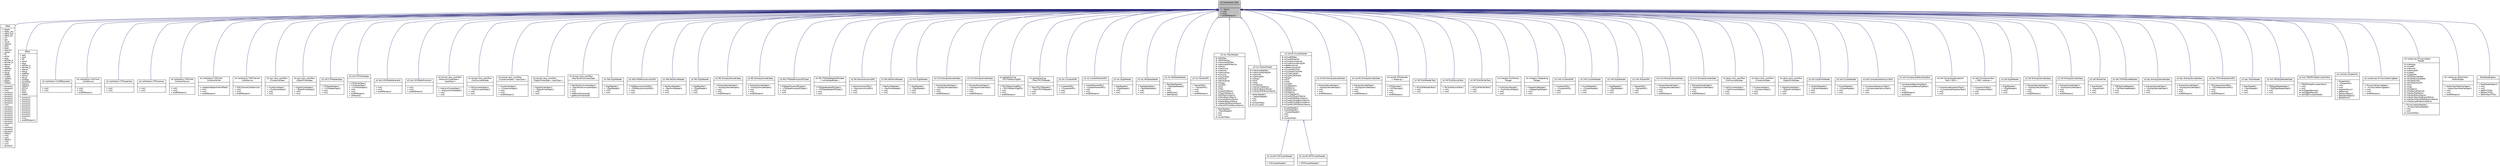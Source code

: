 digraph "o2::framework::Task"
{
 // INTERACTIVE_SVG=YES
  bgcolor="transparent";
  edge [fontname="Helvetica",fontsize="10",labelfontname="Helvetica",labelfontsize="10"];
  node [fontname="Helvetica",fontsize="10",shape=record];
  Node0 [label="{o2::framework::Task\n||+ ~Task()\l+ init()\l+ run()\l+ endOfStream()\l}",height=0.2,width=0.4,color="black", fillcolor="grey75", style="filled", fontcolor="black"];
  Node0 -> Node1 [dir="back",color="midnightblue",fontsize="10",style="solid",arrowtail="onormal",fontname="Helvetica"];
  Node1 [label="{ATask\n|+ etaphi\l+ table_uno\l+ table_due\l+ table_tre\l+ cnt\l+ tphi\l+ count\l+ registry\l+ phiH\l+ etaH\l+ etaClsH\l+ vertex\l+ fPI\l+ ptlow\l+ ptup\l+ ptFilter_a\l+ ptFilter_b\l+ etalow\l+ etaup\l+ etafilter\l+ philow\l+ phiup\l+ leftPhi\l+ midPhi\l+ rightPhi\l+ etaphi\l+ foobars\l|+ process()\l+ process()\l+ init()\l+ process()\l+ process()\l+ process()\l+ process()\l+ process()\l+ process()\l+ init()\l+ process()\l+ process()\l+ process()\l+ process()\l+ process()\l+ process()\l+ process()\l+ process()\l+ process()\l+ init()\l+ process()\l+ process()\l+ process()\l+ ATask()\l+ init()\l+ run()\l+ ATask()\l+ init()\l+ run()\l+ process()\l}",height=0.2,width=0.4,color="black",URL="$d8/d0d/structATask.html"];
  Node0 -> Node2 [dir="back",color="midnightblue",fontsize="10",style="solid",arrowtail="onormal",fontname="Helvetica"];
  Node2 [label="{BTask\n|+ ephi\l+ mtrk\l+ fPI\l+ ptlow\l+ ptup\l+ ptFilter_a\l+ ptFilter_b\l+ etalow\l+ etaup\l+ etafilter\l+ philow\l+ phiup\l+ phifilter\l+ posZfilter\l+ registry\l+ etaphiH\l+ phiCut\l+ phiH\l+ etaH\l+ etaphi\l|+ process()\l+ process()\l+ process()\l+ process()\l+ process()\l+ process()\l+ process()\l+ process()\l+ process()\l+ process()\l+ run()\l+ endOfStream()\l}",height=0.2,width=0.4,color="black",URL="$d2/d10/structBTask.html"];
  Node0 -> Node3 [dir="back",color="midnightblue",fontsize="10",style="solid",arrowtail="onormal",fontname="Helvetica"];
  Node3 [label="{o2::calibration::CCDBPopulator\n||+ init()\l+ run()\l}",height=0.2,width=0.4,color="black",URL="$df/dae/classo2_1_1calibration_1_1CCDBPopulator.html"];
  Node0 -> Node4 [dir="back",color="midnightblue",fontsize="10",style="solid",arrowtail="onormal",fontname="Helvetica"];
  Node4 [label="{o2::calibration::LHCClock\lCalibDevice\n||+ init()\l+ run()\l+ endOfStream()\l}",height=0.2,width=0.4,color="black",URL="$da/d5e/classo2_1_1calibration_1_1LHCClockCalibDevice.html"];
  Node0 -> Node5 [dir="back",color="midnightblue",fontsize="10",style="solid",arrowtail="onormal",fontname="Helvetica"];
  Node5 [label="{o2::calibration::TFDispatcher\n||+ init()\l+ run()\l}",height=0.2,width=0.4,color="black",URL="$de/d19/classo2_1_1calibration_1_1TFDispatcher.html"];
  Node0 -> Node6 [dir="back",color="midnightblue",fontsize="10",style="solid",arrowtail="onormal",fontname="Helvetica"];
  Node6 [label="{o2::calibration::TFProcessor\n||+ init()\l+ run()\l}",height=0.2,width=0.4,color="black",URL="$df/d3c/classo2_1_1calibration_1_1TFProcessor.html"];
  Node0 -> Node7 [dir="back",color="midnightblue",fontsize="10",style="solid",arrowtail="onormal",fontname="Helvetica"];
  Node7 [label="{o2::calibration::TOFCalib\lCollectorDevice\n||+ init()\l+ run()\l+ endOfStream()\l}",height=0.2,width=0.4,color="black",URL="$d5/de1/classo2_1_1calibration_1_1TOFCalibCollectorDevice.html"];
  Node0 -> Node8 [dir="back",color="midnightblue",fontsize="10",style="solid",arrowtail="onormal",fontname="Helvetica"];
  Node8 [label="{o2::calibration::TOFCalib\lCollectorWriter\n||+ createAndOpenFileAndTree()\l+ init()\l+ run()\l+ endOfStream()\l}",height=0.2,width=0.4,color="black",URL="$dc/dd5/classo2_1_1calibration_1_1TOFCalibCollectorWriter.html"];
  Node0 -> Node9 [dir="back",color="midnightblue",fontsize="10",style="solid",arrowtail="onormal",fontname="Helvetica"];
  Node9 [label="{o2::calibration::TOFChannel\lCalibDevice\n||+ TOFChannelCalibDevice()\l+ init()\l+ run()\l+ endOfStream()\l}",height=0.2,width=0.4,color="black",URL="$dd/dfe/classo2_1_1calibration_1_1TOFChannelCalibDevice.html"];
  Node0 -> Node10 [dir="back",color="midnightblue",fontsize="10",style="solid",arrowtail="onormal",fontname="Helvetica"];
  Node10 [label="{o2::cpv::reco_workflow\l::ClusterizerSpec\n||+ ClusterizerSpec()\l+ ~ClusterizerSpec()\l+ init()\l+ run()\l}",height=0.2,width=0.4,color="black",URL="$d9/dea/classo2_1_1cpv_1_1reco__workflow_1_1ClusterizerSpec.html",tooltip="Clusterizer task for CPV digits. "];
  Node0 -> Node11 [dir="back",color="midnightblue",fontsize="10",style="solid",arrowtail="onormal",fontname="Helvetica"];
  Node11 [label="{o2::cpv::reco_workflow\l::DigitsPrinterSpec\n||+ DigitsPrinterSpec()\l+ ~DigitsPrinterSpec()\l+ init()\l+ run()\l}",height=0.2,width=0.4,color="black",URL="$d8/d5f/classo2_1_1cpv_1_1reco__workflow_1_1DigitsPrinterSpec.html",tooltip="Example task for CPV digits monitoring. "];
  Node0 -> Node12 [dir="back",color="midnightblue",fontsize="10",style="solid",arrowtail="onormal",fontname="Helvetica"];
  Node12 [label="{o2::ctf::CTFReaderSpec\n||+ CTFReaderSpec()\l+ ~CTFReaderSpec()\l+ init()\l+ run()\l}",height=0.2,width=0.4,color="black",URL="$d5/d75/classo2_1_1ctf_1_1CTFReaderSpec.html"];
  Node0 -> Node13 [dir="back",color="midnightblue",fontsize="10",style="solid",arrowtail="onormal",fontname="Helvetica"];
  Node13 [label="{o2::ctf::CTFWriterSpec\n||+ CTFWriterSpec()\l+ CTFWriterSpec()\l+ ~CTFWriterSpec()\l+ init()\l+ run()\l+ endOfStream()\l+ isPresent()\l}",height=0.2,width=0.4,color="black",URL="$d5/dd3/classo2_1_1ctf_1_1CTFWriterSpec.html"];
  Node0 -> Node14 [dir="back",color="midnightblue",fontsize="10",style="solid",arrowtail="onormal",fontname="Helvetica"];
  Node14 [label="{o2::dcs::DCSDataGenerator\n||+ init()\l+ run()\l+ endOfStream()\l}",height=0.2,width=0.4,color="black",URL="$d1/df6/classo2_1_1dcs_1_1DCSDataGenerator.html"];
  Node0 -> Node15 [dir="back",color="midnightblue",fontsize="10",style="solid",arrowtail="onormal",fontname="Helvetica"];
  Node15 [label="{o2::dcs::DCSDataProcessor\n||+ init()\l+ run()\l+ endOfStream()\l}",height=0.2,width=0.4,color="black",URL="$d8/d38/classo2_1_1dcs_1_1DCSDataProcessor.html"];
  Node0 -> Node16 [dir="back",color="midnightblue",fontsize="10",style="solid",arrowtail="onormal",fontname="Helvetica"];
  Node16 [label="{o2::emcal::reco_workflow\l::AnalysisClusterSpec\<\l InputType \>\n||+ AnalysisClusterSpec()\l+ ~AnalysisClusterSpec()\l+ init()\l+ run()\l}",height=0.2,width=0.4,color="black",URL="$d1/dac/classo2_1_1emcal_1_1reco__workflow_1_1AnalysisClusterSpec.html",tooltip="Analysis Cluster task for EMCAL anlaysis clusters. "];
  Node0 -> Node17 [dir="back",color="midnightblue",fontsize="10",style="solid",arrowtail="onormal",fontname="Helvetica"];
  Node17 [label="{o2::emcal::reco_workflow\l::CellConverterSpec\n||+ CellConverterSpec()\l+ ~CellConverterSpec()\l+ init()\l+ run()\l}",height=0.2,width=0.4,color="black",URL="$d1/d1b/classo2_1_1emcal_1_1reco__workflow_1_1CellConverterSpec.html",tooltip="Coverter task for EMCAL digits to EMCAL cells. "];
  Node0 -> Node18 [dir="back",color="midnightblue",fontsize="10",style="solid",arrowtail="onormal",fontname="Helvetica"];
  Node18 [label="{o2::emcal::reco_workflow\l::ClusterizerSpec\< InputType \>\n||+ ClusterizerSpec()\l+ ~ClusterizerSpec()\l+ init()\l+ run()\l+ endOfStream()\l}",height=0.2,width=0.4,color="black",URL="$d2/d53/classo2_1_1emcal_1_1reco__workflow_1_1ClusterizerSpec.html",tooltip="Clusterizer task for EMCAL digits. "];
  Node0 -> Node19 [dir="back",color="midnightblue",fontsize="10",style="solid",arrowtail="onormal",fontname="Helvetica"];
  Node19 [label="{o2::emcal::reco_workflow\l::DigitsPrinterSpec\< InputType \>\n||+ DigitsPrinterSpec()\l+ ~DigitsPrinterSpec()\l+ init()\l+ run()\l}",height=0.2,width=0.4,color="black",URL="$d0/d1c/classo2_1_1emcal_1_1reco__workflow_1_1DigitsPrinterSpec.html",tooltip="Example task for EMCAL digits monitoring. "];
  Node0 -> Node20 [dir="back",color="midnightblue",fontsize="10",style="solid",arrowtail="onormal",fontname="Helvetica"];
  Node20 [label="{o2::emcal::reco_workflow\l::RawToCellConverterSpec\n||+ RawToCellConverterSpec()\l+ ~RawToCellConverterSpec()\l+ init()\l+ run()\l+ setNoiseThreshold()\l+ getNoiseThreshold()\l}",height=0.2,width=0.4,color="black",URL="$d8/d69/classo2_1_1emcal_1_1reco__workflow_1_1RawToCellConverterSpec.html",tooltip="Coverter task for Raw data to EMCAL cells. "];
  Node0 -> Node21 [dir="back",color="midnightblue",fontsize="10",style="solid",arrowtail="onormal",fontname="Helvetica"];
  Node21 [label="{o2::fdd::DigitReader\n||+ DigitReader()\l+ ~DigitReader()\l+ init()\l+ run()\l}",height=0.2,width=0.4,color="black",URL="$df/d93/classo2_1_1fdd_1_1DigitReader.html"];
  Node0 -> Node22 [dir="back",color="midnightblue",fontsize="10",style="solid",arrowtail="onormal",fontname="Helvetica"];
  Node22 [label="{o2::fdd::FDDReconstructorDPL\n||+ FDDReconstructorDPL()\l+ ~FDDReconstructorDPL()\l+ init()\l+ run()\l}",height=0.2,width=0.4,color="black",URL="$d5/d80/classo2_1_1fdd_1_1FDDReconstructorDPL.html"];
  Node0 -> Node23 [dir="back",color="midnightblue",fontsize="10",style="solid",arrowtail="onormal",fontname="Helvetica"];
  Node23 [label="{o2::fdd::RecPointReader\n||+ RecPointReader()\l+ ~RecPointReader()\l+ init()\l+ run()\l}",height=0.2,width=0.4,color="black",URL="$d8/dc0/classo2_1_1fdd_1_1RecPointReader.html"];
  Node0 -> Node24 [dir="back",color="midnightblue",fontsize="10",style="solid",arrowtail="onormal",fontname="Helvetica"];
  Node24 [label="{o2::ft0::DigitReader\n||+ DigitReader()\l+ ~DigitReader()\l+ init()\l+ run()\l}",height=0.2,width=0.4,color="black",URL="$d0/dc7/classo2_1_1ft0_1_1DigitReader.html"];
  Node0 -> Node25 [dir="back",color="midnightblue",fontsize="10",style="solid",arrowtail="onormal",fontname="Helvetica"];
  Node25 [label="{o2::ft0::EntropyDecoderSpec\n||+ EntropyDecoderSpec()\l+ ~EntropyDecoderSpec()\l+ run()\l+ init()\l+ endOfStream()\l}",height=0.2,width=0.4,color="black",URL="$da/d21/classo2_1_1ft0_1_1EntropyDecoderSpec.html"];
  Node0 -> Node26 [dir="back",color="midnightblue",fontsize="10",style="solid",arrowtail="onormal",fontname="Helvetica"];
  Node26 [label="{o2::ft0::EntropyEncoderSpec\n||+ EntropyEncoderSpec()\l+ ~EntropyEncoderSpec()\l+ run()\l+ init()\l+ endOfStream()\l}",height=0.2,width=0.4,color="black",URL="$d3/dff/classo2_1_1ft0_1_1EntropyEncoderSpec.html"];
  Node0 -> Node27 [dir="back",color="midnightblue",fontsize="10",style="solid",arrowtail="onormal",fontname="Helvetica"];
  Node27 [label="{o2::ft0::FT0DataProcessDPLSpec\n||+ FT0DataProcessDPLSpec()\l+ ~FT0DataProcessDPLSpec()\l+ init()\l+ run()\l}",height=0.2,width=0.4,color="black",URL="$d0/d4d/classo2_1_1ft0_1_1FT0DataProcessDPLSpec.html"];
  Node0 -> Node28 [dir="back",color="midnightblue",fontsize="10",style="solid",arrowtail="onormal",fontname="Helvetica"];
  Node28 [label="{o2::ft0::FT0DataReaderDPLSpec\l\< IsExtendedMode \>\n||+ FT0DataReaderDPLSpec()\l+ ~FT0DataReaderDPLSpec()\l+ init()\l+ run()\l}",height=0.2,width=0.4,color="black",URL="$d5/d0f/classo2_1_1ft0_1_1FT0DataReaderDPLSpec.html"];
  Node0 -> Node29 [dir="back",color="midnightblue",fontsize="10",style="solid",arrowtail="onormal",fontname="Helvetica"];
  Node29 [label="{o2::ft0::ReconstructionDPL\n||+ ReconstructionDPL()\l+ ~ReconstructionDPL()\l+ init()\l+ run()\l}",height=0.2,width=0.4,color="black",URL="$d1/dd8/classo2_1_1ft0_1_1ReconstructionDPL.html"];
  Node0 -> Node30 [dir="back",color="midnightblue",fontsize="10",style="solid",arrowtail="onormal",fontname="Helvetica"];
  Node30 [label="{o2::ft0::RecPointReader\n||+ RecPointReader()\l+ ~RecPointReader()\l+ init()\l+ run()\l}",height=0.2,width=0.4,color="black",URL="$dd/dea/classo2_1_1ft0_1_1RecPointReader.html"];
  Node0 -> Node31 [dir="back",color="midnightblue",fontsize="10",style="solid",arrowtail="onormal",fontname="Helvetica"];
  Node31 [label="{o2::fv0::DigitReader\n||+ DigitReader()\l+ ~DigitReader()\l+ init()\l+ run()\l}",height=0.2,width=0.4,color="black",URL="$d9/d97/classo2_1_1fv0_1_1DigitReader.html"];
  Node0 -> Node32 [dir="back",color="midnightblue",fontsize="10",style="solid",arrowtail="onormal",fontname="Helvetica"];
  Node32 [label="{o2::fv0::EntropyDecoderSpec\n||+ EntropyDecoderSpec()\l+ ~EntropyDecoderSpec()\l+ run()\l+ init()\l+ endOfStream()\l}",height=0.2,width=0.4,color="black",URL="$d8/d9d/classo2_1_1fv0_1_1EntropyDecoderSpec.html"];
  Node0 -> Node33 [dir="back",color="midnightblue",fontsize="10",style="solid",arrowtail="onormal",fontname="Helvetica"];
  Node33 [label="{o2::fv0::EntropyEncoderSpec\n||+ EntropyEncoderSpec()\l+ ~EntropyEncoderSpec()\l+ run()\l+ init()\l+ endOfStream()\l}",height=0.2,width=0.4,color="black",URL="$d2/df3/classo2_1_1fv0_1_1EntropyEncoderSpec.html"];
  Node0 -> Node34 [dir="back",color="midnightblue",fontsize="10",style="solid",arrowtail="onormal",fontname="Helvetica"];
  Node34 [label="{o2::globaltracking\l::TPCITSMatchingDPL\n||+ TPCITSMatchingDPL()\l+ ~TPCITSMatchingDPL()\l+ init()\l+ run()\l+ endOfStream()\l}",height=0.2,width=0.4,color="black",URL="$da/d84/classo2_1_1globaltracking_1_1TPCITSMatchingDPL.html"];
  Node0 -> Node35 [dir="back",color="midnightblue",fontsize="10",style="solid",arrowtail="onormal",fontname="Helvetica"];
  Node35 [label="{o2::globaltracking\l::TrackTPCITSReader\n||+ TrackTPCITSReader()\l+ ~TrackTPCITSReader()\l+ init()\l+ run()\l}",height=0.2,width=0.4,color="black",URL="$d1/dd4/classo2_1_1globaltracking_1_1TrackTPCITSReader.html"];
  Node0 -> Node36 [dir="back",color="midnightblue",fontsize="10",style="solid",arrowtail="onormal",fontname="Helvetica"];
  Node36 [label="{o2::its::ClustererDPL\n||+ ClustererDPL()\l+ ~ClustererDPL()\l+ init()\l+ run()\l}",height=0.2,width=0.4,color="black",URL="$d7/dd0/classo2_1_1its_1_1ClustererDPL.html"];
  Node0 -> Node37 [dir="back",color="midnightblue",fontsize="10",style="solid",arrowtail="onormal",fontname="Helvetica"];
  Node37 [label="{o2::its::CookedTrackerDPL\n||+ CookedTrackerDPL()\l+ ~CookedTrackerDPL()\l+ init()\l+ run()\l+ endOfStream()\l}",height=0.2,width=0.4,color="black",URL="$d2/d11/classo2_1_1its_1_1CookedTrackerDPL.html"];
  Node0 -> Node38 [dir="back",color="midnightblue",fontsize="10",style="solid",arrowtail="onormal",fontname="Helvetica"];
  Node38 [label="{o2::its::DigitReader\n||+ DigitReader()\l+ ~DigitReader()\l+ init()\l+ run()\l}",height=0.2,width=0.4,color="black",URL="$d1/d0b/classo2_1_1its_1_1DigitReader.html"];
  Node0 -> Node39 [dir="back",color="midnightblue",fontsize="10",style="solid",arrowtail="onormal",fontname="Helvetica"];
  Node39 [label="{o2::its::TestDataGetter\n||+ TestDataGetter()\l+ ~TestDataGetter()\l+ init()\l+ run()\l}",height=0.2,width=0.4,color="black",URL="$d0/d46/classo2_1_1its_1_1TestDataGetter.html"];
  Node0 -> Node40 [dir="back",color="midnightblue",fontsize="10",style="solid",arrowtail="onormal",fontname="Helvetica"];
  Node40 [label="{o2::its::TestDataReader\n||+ TestDataReader()\l+ ~TestDataReader()\l+ init()\l+ run()\l+ setNChips()\l+ GetFName()\l}",height=0.2,width=0.4,color="black",URL="$db/d7e/classo2_1_1its_1_1TestDataReader.html"];
  Node0 -> Node41 [dir="back",color="midnightblue",fontsize="10",style="solid",arrowtail="onormal",fontname="Helvetica"];
  Node41 [label="{o2::its::TrackerDPL\n||+ TrackerDPL()\l+ ~TrackerDPL()\l+ init()\l+ run()\l+ endOfStream()\l}",height=0.2,width=0.4,color="black",URL="$d6/d54/classo2_1_1its_1_1TrackerDPL.html"];
  Node0 -> Node42 [dir="back",color="midnightblue",fontsize="10",style="solid",arrowtail="onormal",fontname="Helvetica"];
  Node42 [label="{o2::its::TrackReader\n|# mROFRec\l# mROFRecInp\l# mVerticesROFRec\l# mVerticesROFRecInp\l# mTracks\l# mTracksInp\l# mVertices\l# mVerticesInp\l# mClusInd\l# mClusIndInp\l# mMCTruth\l# mMCTruthInp\l# mOrigin\l# mUseMC\l# mFile\l# mTree\l# mInputFileName\l# mTrackTreeName\l# mROFBranchName\l# mTrackBranchName\l# mClusIdxBranchName\l# mVertexBranchName\l# mVertexROFBranchName\l# mTrackMCTruthBranchName\l|+ TrackReader()\l+ ~TrackReader()\l+ init()\l+ run()\l# connectTree()\l}",height=0.2,width=0.4,color="black",URL="$d2/d07/classo2_1_1its_1_1TrackReader.html"];
  Node0 -> Node43 [dir="back",color="midnightblue",fontsize="10",style="solid",arrowtail="onormal",fontname="Helvetica"];
  Node43 [label="{o2::its::VertexReader\n|# mVerticesROFRec\l# mVerticesROFRecPtr\l# mVertices\l# mVerticesPtr\l# mOrigin\l# mFile\l# mTree\l# mFileName\l# mVertexTreeName\l# mVertexBranchName\l# mVertexROFBranchName\l|+ VertexReader()\l+ ~VertexReader()\l+ init()\l+ run()\l# connectTree()\l# accumulate()\l}",height=0.2,width=0.4,color="black",URL="$d6/da1/classo2_1_1its_1_1VertexReader.html"];
  Node0 -> Node44 [dir="back",color="midnightblue",fontsize="10",style="solid",arrowtail="onormal",fontname="Helvetica"];
  Node44 [label="{o2::itsmft::ClusterReader\n|# mClusROFRec\l# mClusROFRecPtr\l# mClusterCompArray\l# mClusterCompArrayPtr\l# mPatternsArray\l# mPatternsArrayPtr\l# mClusterMCTruth\l# mClusterMCTruthPtr\l# mClusMC2ROFs\l# mClusMC2ROFsPtr\l# mOrigin\l# mFile\l# mTree\l# mUseMC\l# mUsePatterns\l# mDetName\l# mDetNameLC\l# mFileName\l# mClusTreeName\l# mClusROFBranchName\l# mClusterPattBranchName\l# mClusterCompBranchName\l# mClustMCTruthBranchName\l# mClustMC2ROFBranchName\l|+ ClusterReader()\l+ ClusterReader()\l+ ~ClusterReader()\l+ init()\l+ run()\l# connectTree()\l}",height=0.2,width=0.4,color="black",URL="$d1/dc3/classo2_1_1itsmft_1_1ClusterReader.html"];
  Node44 -> Node45 [dir="back",color="midnightblue",fontsize="10",style="solid",arrowtail="onormal",fontname="Helvetica"];
  Node45 [label="{o2::itsmft::ITSClusterReader\n||+ ITSClusterReader()\l}",height=0.2,width=0.4,color="black",URL="$d9/d77/classo2_1_1itsmft_1_1ITSClusterReader.html"];
  Node44 -> Node46 [dir="back",color="midnightblue",fontsize="10",style="solid",arrowtail="onormal",fontname="Helvetica"];
  Node46 [label="{o2::itsmft::MFTClusterReader\n||+ MFTClusterReader()\l}",height=0.2,width=0.4,color="black",URL="$d5/dce/classo2_1_1itsmft_1_1MFTClusterReader.html"];
  Node0 -> Node47 [dir="back",color="midnightblue",fontsize="10",style="solid",arrowtail="onormal",fontname="Helvetica"];
  Node47 [label="{o2::itsmft::EntropyDecoderSpec\n||+ EntropyDecoderSpec()\l+ ~EntropyDecoderSpec()\l+ init()\l+ run()\l+ endOfStream()\l}",height=0.2,width=0.4,color="black",URL="$d4/d79/classo2_1_1itsmft_1_1EntropyDecoderSpec.html"];
  Node0 -> Node48 [dir="back",color="midnightblue",fontsize="10",style="solid",arrowtail="onormal",fontname="Helvetica"];
  Node48 [label="{o2::itsmft::EntropyEncoderSpec\n||+ EntropyEncoderSpec()\l+ ~EntropyEncoderSpec()\l+ run()\l+ init()\l+ endOfStream()\l}",height=0.2,width=0.4,color="black",URL="$d1/d3a/classo2_1_1itsmft_1_1EntropyEncoderSpec.html"];
  Node0 -> Node49 [dir="back",color="midnightblue",fontsize="10",style="solid",arrowtail="onormal",fontname="Helvetica"];
  Node49 [label="{o2::itsmft::STFDecoder\l\< Mapping \>\n||+ STFDecoder()\l+ ~STFDecoder()\l+ init()\l+ run()\l+ endOfStream()\l}",height=0.2,width=0.4,color="black",URL="$df/d13/classo2_1_1itsmft_1_1STFDecoder.html"];
  Node0 -> Node50 [dir="back",color="midnightblue",fontsize="10",style="solid",arrowtail="onormal",fontname="Helvetica"];
  Node50 [label="{o2::MCTruthReaderTask\n||+ MCTruthReaderTask()\l+ init()\l+ run()\l}",height=0.2,width=0.4,color="black",URL="$d3/d9a/classo2_1_1MCTruthReaderTask.html"];
  Node0 -> Node51 [dir="back",color="midnightblue",fontsize="10",style="solid",arrowtail="onormal",fontname="Helvetica"];
  Node51 [label="{o2::MCTruthSourceTask\n||+ MCTruthSourceTask()\l+ init()\l+ run()\l}",height=0.2,width=0.4,color="black",URL="$d3/d7b/classo2_1_1MCTruthSourceTask.html"];
  Node0 -> Node52 [dir="back",color="midnightblue",fontsize="10",style="solid",arrowtail="onormal",fontname="Helvetica"];
  Node52 [label="{o2::MCTruthWriterTask\n||+ MCTruthWriterTask()\l+ init()\l+ run()\l}",height=0.2,width=0.4,color="black",URL="$d3/d9a/classo2_1_1MCTruthWriterTask.html"];
  Node0 -> Node53 [dir="back",color="midnightblue",fontsize="10",style="solid",arrowtail="onormal",fontname="Helvetica"];
  Node53 [label="{o2::mergers::FullHistory\lMerger\n||+ FullHistoryMerger()\l+ ~FullHistoryMerger()\l+ init()\l+ run()\l}",height=0.2,width=0.4,color="black",URL="$da/d4a/classo2_1_1mergers_1_1FullHistoryMerger.html",tooltip="FullHistoryMerger data processor class. "];
  Node0 -> Node54 [dir="back",color="midnightblue",fontsize="10",style="solid",arrowtail="onormal",fontname="Helvetica"];
  Node54 [label="{o2::mergers::Integrating\lMerger\n||+ IntegratingMerger()\l+ ~IntegratingMerger()\l+ init()\l+ run()\l}",height=0.2,width=0.4,color="black",URL="$dc/d26/classo2_1_1mergers_1_1IntegratingMerger.html",tooltip="IntegratingMerger data processor class. "];
  Node0 -> Node55 [dir="back",color="midnightblue",fontsize="10",style="solid",arrowtail="onormal",fontname="Helvetica"];
  Node55 [label="{o2::mft::ClustererDPL\n||+ ClustererDPL()\l+ ~ClustererDPL()\l+ init()\l+ run()\l}",height=0.2,width=0.4,color="black",URL="$d6/d47/classo2_1_1mft_1_1ClustererDPL.html"];
  Node0 -> Node56 [dir="back",color="midnightblue",fontsize="10",style="solid",arrowtail="onormal",fontname="Helvetica"];
  Node56 [label="{o2::mft::ClusterReader\n||+ ClusterReader()\l+ ~ClusterReader()\l+ init()\l+ run()\l}",height=0.2,width=0.4,color="black",URL="$d1/d6e/classo2_1_1mft_1_1ClusterReader.html"];
  Node0 -> Node57 [dir="back",color="midnightblue",fontsize="10",style="solid",arrowtail="onormal",fontname="Helvetica"];
  Node57 [label="{o2::mft::DigitReader\n||+ DigitReader()\l+ ~DigitReader()\l+ init()\l+ run()\l}",height=0.2,width=0.4,color="black",URL="$de/dae/classo2_1_1mft_1_1DigitReader.html"];
  Node0 -> Node58 [dir="back",color="midnightblue",fontsize="10",style="solid",arrowtail="onormal",fontname="Helvetica"];
  Node58 [label="{o2::mft::TrackerDPL\n||+ TrackerDPL()\l+ ~TrackerDPL()\l+ init()\l+ run()\l}",height=0.2,width=0.4,color="black",URL="$da/d42/classo2_1_1mft_1_1TrackerDPL.html"];
  Node0 -> Node59 [dir="back",color="midnightblue",fontsize="10",style="solid",arrowtail="onormal",fontname="Helvetica"];
  Node59 [label="{o2::mid::EntropyDecoderSpec\n||+ EntropyDecoderSpec()\l+ ~EntropyDecoderSpec()\l+ run()\l+ init()\l+ endOfStream()\l}",height=0.2,width=0.4,color="black",URL="$de/d30/classo2_1_1mid_1_1EntropyDecoderSpec.html"];
  Node0 -> Node60 [dir="back",color="midnightblue",fontsize="10",style="solid",arrowtail="onormal",fontname="Helvetica"];
  Node60 [label="{o2::mid::EntropyEncoderSpec\n||+ EntropyEncoderSpec()\l+ ~EntropyEncoderSpec()\l+ run()\l+ init()\l+ endOfStream()\l}",height=0.2,width=0.4,color="black",URL="$d6/d8f/classo2_1_1mid_1_1EntropyEncoderSpec.html"];
  Node0 -> Node61 [dir="back",color="midnightblue",fontsize="10",style="solid",arrowtail="onormal",fontname="Helvetica"];
  Node61 [label="{o2::phos::reco_workflow\l::CellConverterSpec\n||+ CellConverterSpec()\l+ ~CellConverterSpec()\l+ init()\l+ run()\l}",height=0.2,width=0.4,color="black",URL="$d1/d85/classo2_1_1phos_1_1reco__workflow_1_1CellConverterSpec.html",tooltip="Coverter task for PHOS digits to AOD PHOS cells. "];
  Node0 -> Node62 [dir="back",color="midnightblue",fontsize="10",style="solid",arrowtail="onormal",fontname="Helvetica"];
  Node62 [label="{o2::phos::reco_workflow\l::ClusterizerSpec\n||+ ClusterizerSpec()\l+ ~ClusterizerSpec()\l+ init()\l+ run()\l}",height=0.2,width=0.4,color="black",URL="$d4/d5f/classo2_1_1phos_1_1reco__workflow_1_1ClusterizerSpec.html",tooltip="Clusterizer task for PHOS digits. "];
  Node0 -> Node63 [dir="back",color="midnightblue",fontsize="10",style="solid",arrowtail="onormal",fontname="Helvetica"];
  Node63 [label="{o2::phos::reco_workflow\l::DigitsPrinterSpec\n||+ DigitsPrinterSpec()\l+ ~DigitsPrinterSpec()\l+ init()\l+ run()\l}",height=0.2,width=0.4,color="black",URL="$d1/d97/classo2_1_1phos_1_1reco__workflow_1_1DigitsPrinterSpec.html",tooltip="Example task for PHOS digits monitoring. "];
  Node0 -> Node64 [dir="back",color="midnightblue",fontsize="10",style="solid",arrowtail="onormal",fontname="Helvetica"];
  Node64 [label="{o2::tof::CalibInfoReader\n||+ CalibInfoReader()\l+ ~CalibInfoReader()\l+ init()\l+ run()\l}",height=0.2,width=0.4,color="black",URL="$da/d4e/classo2_1_1tof_1_1CalibInfoReader.html"];
  Node0 -> Node65 [dir="back",color="midnightblue",fontsize="10",style="solid",arrowtail="onormal",fontname="Helvetica"];
  Node65 [label="{o2::tof::ClusterReader\n||+ ClusterReader()\l+ ~ClusterReader()\l+ init()\l+ run()\l}",height=0.2,width=0.4,color="black",URL="$d2/db5/classo2_1_1tof_1_1ClusterReader.html"];
  Node0 -> Node66 [dir="back",color="midnightblue",fontsize="10",style="solid",arrowtail="onormal",fontname="Helvetica"];
  Node66 [label="{o2::tof::CompressedAnalysisTask\n||+ CompressedAnalysisTask()\l+ ~CompressedAnalysisTask()\l+ init()\l+ run()\l}",height=0.2,width=0.4,color="black",URL="$dd/d52/classo2_1_1tof_1_1CompressedAnalysisTask.html"];
  Node0 -> Node67 [dir="back",color="midnightblue",fontsize="10",style="solid",arrowtail="onormal",fontname="Helvetica"];
  Node67 [label="{o2::tof::CompressedDecodingTask\n||+ CompressedDecodingTask()\l+ ~CompressedDecodingTask()\l+ init()\l+ run()\l+ endOfStream()\l+ postData()\l}",height=0.2,width=0.4,color="black",URL="$dd/d7c/classo2_1_1tof_1_1CompressedDecodingTask.html"];
  Node0 -> Node68 [dir="back",color="midnightblue",fontsize="10",style="solid",arrowtail="onormal",fontname="Helvetica"];
  Node68 [label="{o2::tof::CompressedInspector\lTask\< RDH \>\n||+ CompressedInspectorTask()\l+ ~CompressedInspectorTask()\l+ init()\l+ run()\l}",height=0.2,width=0.4,color="black",URL="$db/db0/classo2_1_1tof_1_1CompressedInspectorTask.html"];
  Node0 -> Node69 [dir="back",color="midnightblue",fontsize="10",style="solid",arrowtail="onormal",fontname="Helvetica"];
  Node69 [label="{o2::tof::CompressorTask\l\< RDH, verbose \>\n||+ CompressorTask()\l+ ~CompressorTask()\l+ init()\l+ run()\l}",height=0.2,width=0.4,color="black",URL="$d2/d8a/classo2_1_1tof_1_1CompressorTask.html"];
  Node0 -> Node70 [dir="back",color="midnightblue",fontsize="10",style="solid",arrowtail="onormal",fontname="Helvetica"];
  Node70 [label="{o2::tof::DigitReader\n||+ DigitReader()\l+ ~DigitReader()\l+ init()\l+ run()\l}",height=0.2,width=0.4,color="black",URL="$d9/d97/classo2_1_1tof_1_1DigitReader.html"];
  Node0 -> Node71 [dir="back",color="midnightblue",fontsize="10",style="solid",arrowtail="onormal",fontname="Helvetica"];
  Node71 [label="{o2::tof::EntropyDecoderSpec\n||+ EntropyDecoderSpec()\l+ ~EntropyDecoderSpec()\l+ run()\l+ init()\l+ endOfStream()\l}",height=0.2,width=0.4,color="black",URL="$d7/d30/classo2_1_1tof_1_1EntropyDecoderSpec.html"];
  Node0 -> Node72 [dir="back",color="midnightblue",fontsize="10",style="solid",arrowtail="onormal",fontname="Helvetica"];
  Node72 [label="{o2::tof::EntropyEncoderSpec\n||+ EntropyEncoderSpec()\l+ ~EntropyEncoderSpec()\l+ run()\l+ init()\l+ endOfStream()\l}",height=0.2,width=0.4,color="black",URL="$d6/dfa/classo2_1_1tof_1_1EntropyEncoderSpec.html"];
  Node0 -> Node73 [dir="back",color="midnightblue",fontsize="10",style="solid",arrowtail="onormal",fontname="Helvetica"];
  Node73 [label="{o2::tof::RawWriter\n||+ RawWriter()\l+ ~RawWriter()\l+ init()\l+ run()\l}",height=0.2,width=0.4,color="black",URL="$d2/dbc/classo2_1_1tof_1_1RawWriter.html"];
  Node0 -> Node74 [dir="back",color="midnightblue",fontsize="10",style="solid",arrowtail="onormal",fontname="Helvetica"];
  Node74 [label="{o2::tof::TOFMatchedReader\n||+ TOFMatchedReader()\l+ ~TOFMatchedReader()\l+ init()\l+ run()\l}",height=0.2,width=0.4,color="black",URL="$d0/de3/classo2_1_1tof_1_1TOFMatchedReader.html"];
  Node0 -> Node75 [dir="back",color="midnightblue",fontsize="10",style="solid",arrowtail="onormal",fontname="Helvetica"];
  Node75 [label="{o2::tpc::EntropyDecoderSpec\n||+ EntropyDecoderSpec()\l+ ~EntropyDecoderSpec()\l+ init()\l+ run()\l}",height=0.2,width=0.4,color="black",URL="$db/dac/classo2_1_1tpc_1_1EntropyDecoderSpec.html"];
  Node0 -> Node76 [dir="back",color="midnightblue",fontsize="10",style="solid",arrowtail="onormal",fontname="Helvetica"];
  Node76 [label="{o2::tpc::EntropyEncoderSpec\n||+ EntropyEncoderSpec()\l+ ~EntropyEncoderSpec()\l+ run()\l+ init()\l+ endOfStream()\l}",height=0.2,width=0.4,color="black",URL="$de/d3d/classo2_1_1tpc_1_1EntropyEncoderSpec.html"];
  Node0 -> Node77 [dir="back",color="midnightblue",fontsize="10",style="solid",arrowtail="onormal",fontname="Helvetica"];
  Node77 [label="{o2::tpc::TPCInterpolationDPL\n||+ TPCInterpolationDPL()\l+ ~TPCInterpolationDPL()\l+ init()\l+ run()\l+ endOfStream()\l}",height=0.2,width=0.4,color="black",URL="$d9/d4f/classo2_1_1tpc_1_1TPCInterpolationDPL.html"];
  Node0 -> Node78 [dir="back",color="midnightblue",fontsize="10",style="solid",arrowtail="onormal",fontname="Helvetica"];
  Node78 [label="{o2::tpc::TrackReader\n||+ TrackReader()\l+ ~TrackReader()\l+ init()\l+ run()\l}",height=0.2,width=0.4,color="black",URL="$d1/d90/classo2_1_1tpc_1_1TrackReader.html",tooltip="< DPL device to read and send the TPC tracks (+MC) info "];
  Node0 -> Node79 [dir="back",color="midnightblue",fontsize="10",style="solid",arrowtail="onormal",fontname="Helvetica"];
  Node79 [label="{o2::trd::TRDDigitReaderSpec\n||+ TRDDigitReaderSpec()\l+ ~TRDDigitReaderSpec()\l+ init()\l+ run()\l}",height=0.2,width=0.4,color="black",URL="$db/d09/classo2_1_1trd_1_1TRDDigitReaderSpec.html"];
  Node0 -> Node80 [dir="back",color="midnightblue",fontsize="10",style="solid",arrowtail="onormal",fontname="Helvetica"];
  Node80 [label="{o2::trd::TRDDPLTrapSimulatorTask\n||+ TRDDPLTrapSimulatorTask()\l+ init()\l+ run()\l# fixTriggerRecords()\l# setTriggerRecord()\l# setTrapSimulatorData()\l}",height=0.2,width=0.4,color="black",URL="$d3/dfd/classo2_1_1trd_1_1TRDDPLTrapSimulatorTask.html"];
  Node0 -> Node81 [dir="back",color="midnightblue",fontsize="10",style="solid",arrowtail="onormal",fontname="Helvetica"];
  Node81 [label="{o2::utilities::Dispatcher\n||+ Dispatcher()\l+ ~Dispatcher()\l+ init()\l+ run()\l+ registerPolicy()\l+ getName()\l+ getInputSpecs()\l+ getOutputSpecs()\l+ getOptions()\l}",height=0.2,width=0.4,color="black",URL="$d6/d10/classo2_1_1utilities_1_1Dispatcher.html"];
  Node0 -> Node82 [dir="back",color="midnightblue",fontsize="10",style="solid",arrowtail="onormal",fontname="Helvetica"];
  Node82 [label="{o2::vertexing::PrimaryVertexingSpec\n||+ PrimaryVertexingSpec()\l+ ~PrimaryVertexingSpec()\l+ init()\l+ run()\l+ endOfStream()\l}",height=0.2,width=0.4,color="black",URL="$d2/de8/classo2_1_1vertexing_1_1PrimaryVertexingSpec.html"];
  Node0 -> Node83 [dir="back",color="midnightblue",fontsize="10",style="solid",arrowtail="onormal",fontname="Helvetica"];
  Node83 [label="{o2::vertexing::PrimaryVertex\lReader\n|# mVerbose\l# mUseMC\l# mVertices\l# mVerticesPtr\l# mLabels\l# mLabelsPtr\l# mPV2MatchIdxRef\l# mPV2MatchIdxRefPtr\l# mPV2MatchIdx\l# mPV2MatchIdxPtr\l# mFile\l# mTree\l# mFileName\l# mFileNameMatches\l# mVertexTreeName\l# mVertexBranchName\l# mVertexTrackIDsBranchName\l# mVertex2TrackIDRefsBranchName\l# mVertexLabelsBranchName\l|+ PrimaryVertexReader()\l+ ~PrimaryVertexReader()\l+ init()\l+ run()\l# connectTree()\l}",height=0.2,width=0.4,color="black",URL="$db/d26/classo2_1_1vertexing_1_1PrimaryVertexReader.html"];
  Node0 -> Node84 [dir="back",color="midnightblue",fontsize="10",style="solid",arrowtail="onormal",fontname="Helvetica"];
  Node84 [label="{o2::vertexing::VertexTrack\lMatcherSpec\n||+ VertexTrackMatcherSpec()\l+ ~VertexTrackMatcherSpec()\l+ init()\l+ run()\l+ endOfStream()\l}",height=0.2,width=0.4,color="black",URL="$db/d4e/classo2_1_1vertexing_1_1VertexTrackMatcherSpec.html"];
  Node0 -> Node85 [dir="back",color="midnightblue",fontsize="10",style="solid",arrowtail="onormal",fontname="Helvetica"];
  Node85 [label="{RawReaderSpecs\n||+ RawReaderSpecs()\l+ init()\l+ run()\l+ getMinTFID()\l+ getMaxTFID()\l+ setMinMaxTFID()\l}",height=0.2,width=0.4,color="black",URL="$d0/dcb/classRawReaderSpecs.html"];
}
